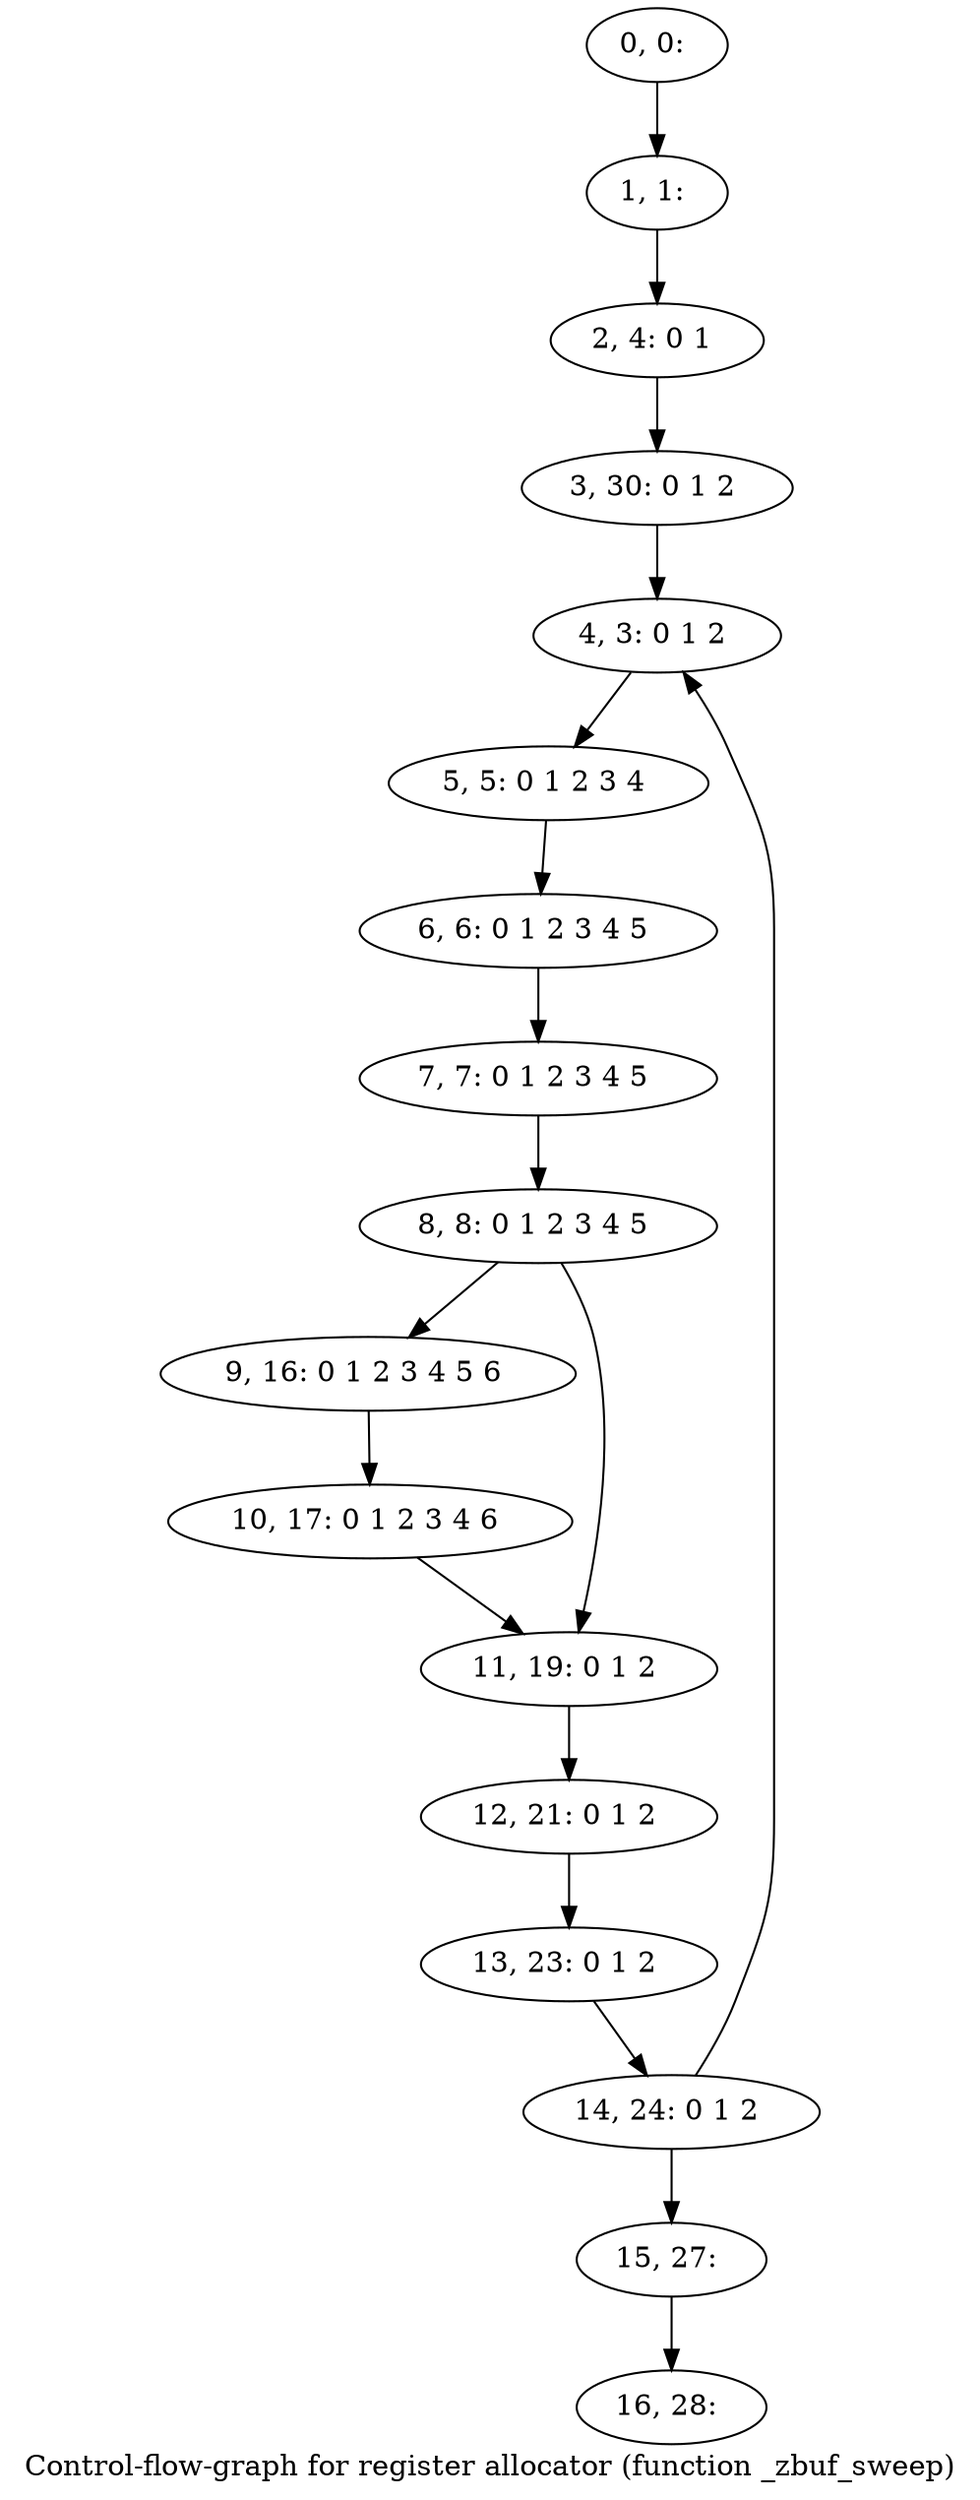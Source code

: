 digraph G {
graph [label="Control-flow-graph for register allocator (function _zbuf_sweep)"]
0[label="0, 0: "];
1[label="1, 1: "];
2[label="2, 4: 0 1 "];
3[label="3, 30: 0 1 2 "];
4[label="4, 3: 0 1 2 "];
5[label="5, 5: 0 1 2 3 4 "];
6[label="6, 6: 0 1 2 3 4 5 "];
7[label="7, 7: 0 1 2 3 4 5 "];
8[label="8, 8: 0 1 2 3 4 5 "];
9[label="9, 16: 0 1 2 3 4 5 6 "];
10[label="10, 17: 0 1 2 3 4 6 "];
11[label="11, 19: 0 1 2 "];
12[label="12, 21: 0 1 2 "];
13[label="13, 23: 0 1 2 "];
14[label="14, 24: 0 1 2 "];
15[label="15, 27: "];
16[label="16, 28: "];
0->1 ;
1->2 ;
2->3 ;
3->4 ;
4->5 ;
5->6 ;
6->7 ;
7->8 ;
8->9 ;
8->11 ;
9->10 ;
10->11 ;
11->12 ;
12->13 ;
13->14 ;
14->15 ;
14->4 ;
15->16 ;
}
